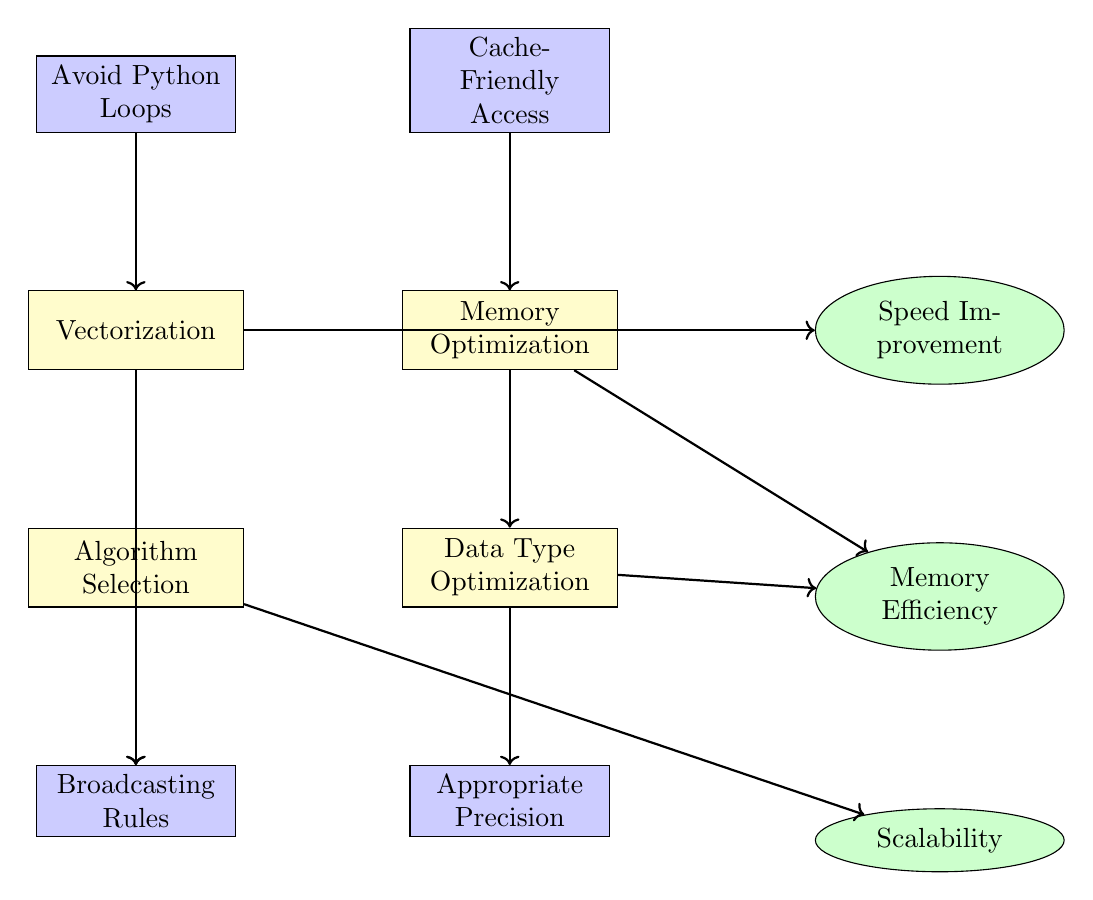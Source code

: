 \begin{tikzpicture}[
    node distance=2cm,
    strategy/.style={rectangle, draw, fill=yellow!20, text width=2.5cm, text centered, minimum height=1cm},
    technique/.style={rectangle, draw, fill=blue!20, text width=2.3cm, text centered, minimum height=0.8cm},
    benefit/.style={ellipse, draw, fill=green!20, text width=2cm, text centered, minimum height=0.8cm},
    arrow/.style={->, thick}
]

% Main Strategies
\node[strategy] (vectorization) {Vectorization};
\node[strategy, right=of vectorization] (memory) {Memory Optimization};
\node[strategy, below=of vectorization] (algorithms) {Algorithm Selection};
\node[strategy, below=of memory] (dtypes) {Data Type Optimization};

% Techniques
\node[technique, above=of vectorization] (avoid_loops) {Avoid Python Loops};
\node[technique, above=of memory] (cache_friendly) {Cache-Friendly Access};
\node[technique, below=of algorithms] (broadcasting) {Broadcasting Rules};
\node[technique, below=of dtypes] (precision) {Appropriate Precision};

% Benefits
\node[benefit, right=2.5cm of memory] (speed) {Speed Improvement};
\node[benefit, below=of speed] (efficiency) {Memory Efficiency};
\node[benefit, below=of efficiency] (scalability) {Scalability};

% Arrows
\draw[arrow] (avoid_loops) -- (vectorization);
\draw[arrow] (cache_friendly) -- (memory);
\draw[arrow] (vectorization) -- (broadcasting);
\draw[arrow] (memory) -- (dtypes);
\draw[arrow] (algorithms) -- (broadcasting);
\draw[arrow] (dtypes) -- (precision);

% Benefits arrows
\draw[arrow] (vectorization) -- (speed);
\draw[arrow] (memory) -- (efficiency);
\draw[arrow] (algorithms) -- (scalability);
\draw[arrow] (dtypes) -- (efficiency);

\end{tikzpicture}